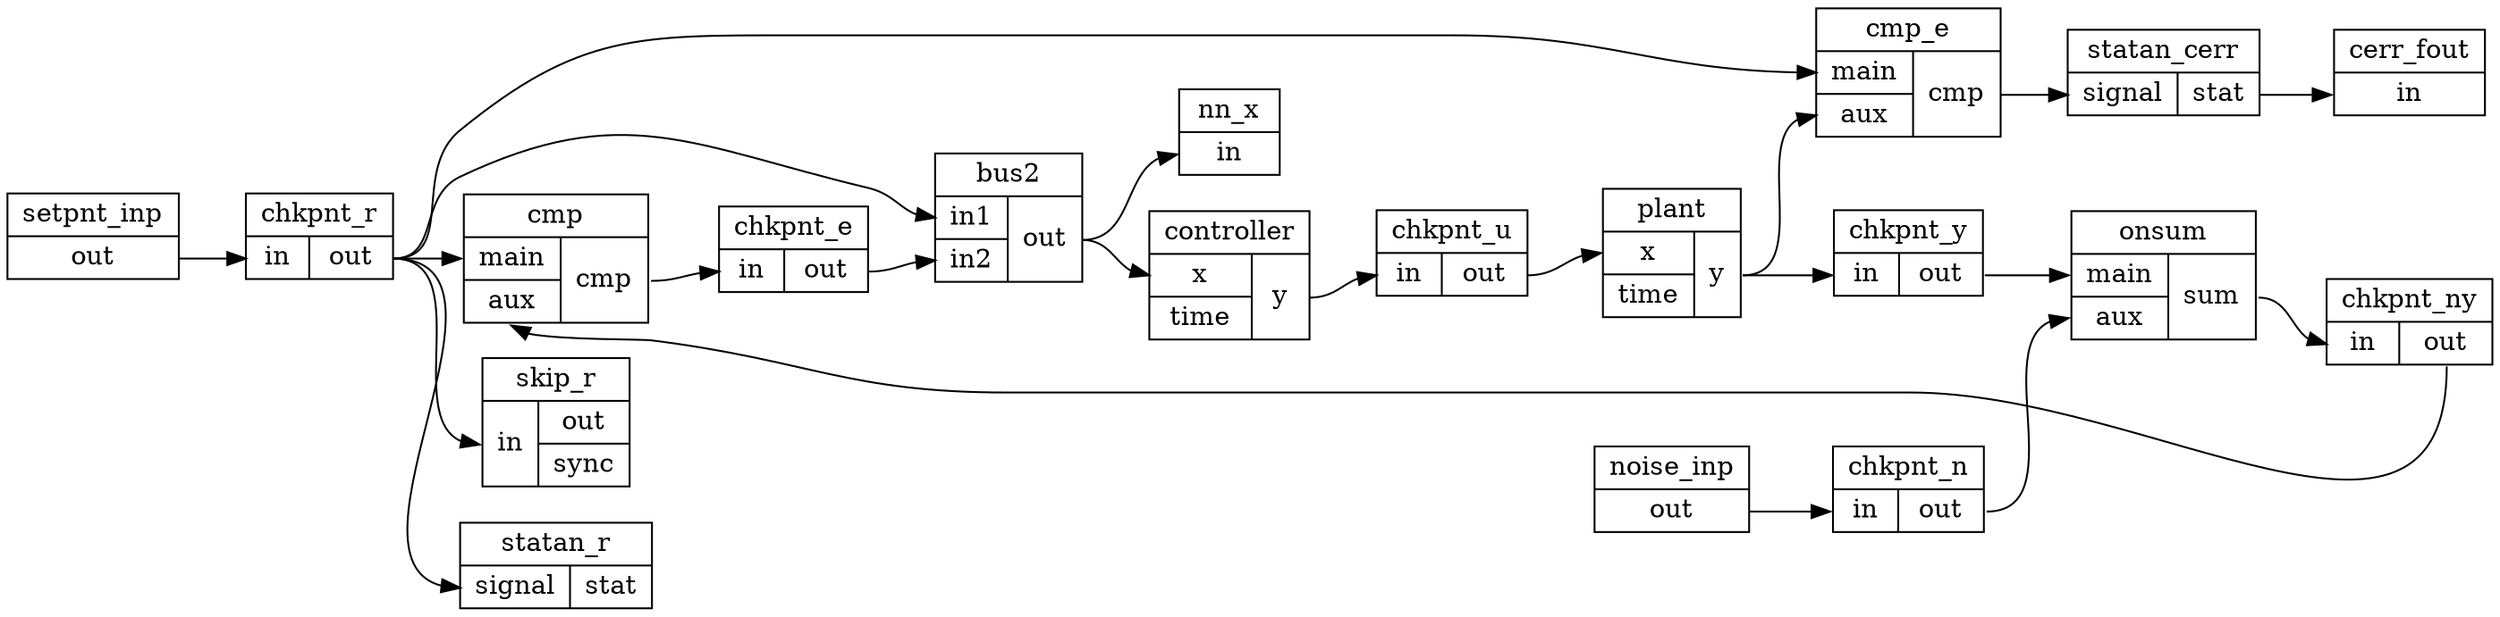 digraph nncp0pn {
  graph [ rankdir = LR ] ;
  node [ shape = record ] ;

  setpnt_inp:out -> chkpnt_r:in ;
  setpnt_inp [
    label="setpnt_inp|{{<out>out}}"
  ] ;
  chkpnt_r [
    label="chkpnt_r|{{<in>in}|{<out>out}}"
  ] ;
  chkpnt_r:out -> cmp:main ;
  cmp [
    label="cmp|{{<main>main|<aux>aux}|{<cmp>cmp}}"
  ] ;
  cmp:cmp -> chkpnt_e:in ;
  chkpnt_e [
    label="chkpnt_e|{{<in>in}|{<out>out}}"
  ] ;
  chkpnt_r:out -> bus2:in1 ;
  bus2 [
    label="bus2|{{<in1>in1|<in2>in2}|{<out>out}}"
  ] ;
  chkpnt_e:out -> bus2:in2 ;
  bus2:out -> controller:x ;
  controller [
    label="controller|{{<x>x|<time>time}|{<y>y}}"
  ] ;
  bus2:out -> nn_x:in ;
  nn_x [
    label="nn_x|{{<in>in}}"
  ] ;
  controller:y -> chkpnt_u:in ;
  chkpnt_u [
    label="chkpnt_u|{{<in>in}|{<out>out}}"
  ] ;
  chkpnt_u:out -> plant:x ;
  plant [
    label="plant|{{<x>x|<time>time}|{<y>y}}"
  ] ;
  plant:y -> chkpnt_y:in ;
  chkpnt_y [
    label="chkpnt_y|{{<in>in}|{<out>out}}"
  ] ;
  chkpnt_y:out -> onsum:main ;
  onsum [
    label="onsum|{{<main>main|<aux>aux}|{<sum>sum}}"
  ] ;
  onsum:sum -> chkpnt_ny:in ;
  chkpnt_ny [
    label="chkpnt_ny|{{<in>in}|{<out>out}}"
  ] ;
  noise_inp:out -> chkpnt_n:in ;
  noise_inp [
    label="noise_inp|{{<out>out}}"
  ] ;
  chkpnt_n [
    label="chkpnt_n|{{<in>in}|{<out>out}}"
  ] ;
  chkpnt_ny:out -> cmp:aux ;
  chkpnt_n:out -> onsum:aux ;
  chkpnt_r:out -> cmp_e:main ;
  cmp_e [
    label="cmp_e|{{<main>main|<aux>aux}|{<cmp>cmp}}"
  ] ;
  plant:y -> cmp_e:aux ;
  cmp_e:cmp -> statan_cerr:signal ;
  statan_cerr [
    label="statan_cerr|{{<signal>signal}|{<stat>stat}}"
  ] ;
  statan_cerr:stat -> cerr_fout:in ;
  cerr_fout [
    label="cerr_fout|{{<in>in}}"
  ] ;
  chkpnt_r:out -> skip_r:in ;
  skip_r [
    label="skip_r|{{<in>in}|{<out>out|<sync>sync}}"
  ] ;
  chkpnt_r:out -> statan_r:signal ;
  statan_r [
    label="statan_r|{{<signal>signal}|{<stat>stat}}"
  ] ;
}
